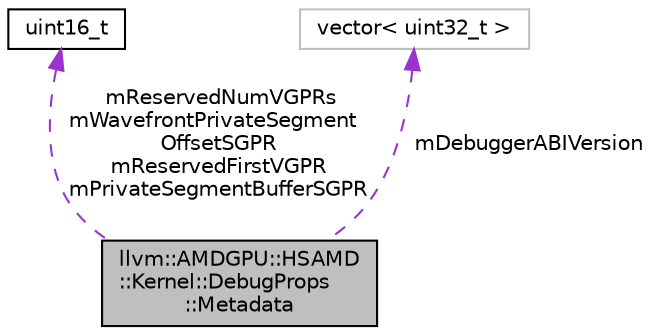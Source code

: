 digraph "llvm::AMDGPU::HSAMD::Kernel::DebugProps::Metadata"
{
 // LATEX_PDF_SIZE
  bgcolor="transparent";
  edge [fontname="Helvetica",fontsize="10",labelfontname="Helvetica",labelfontsize="10"];
  node [fontname="Helvetica",fontsize="10",shape=record];
  Node1 [label="llvm::AMDGPU::HSAMD\l::Kernel::DebugProps\l::Metadata",height=0.2,width=0.4,color="black", fillcolor="grey75", style="filled", fontcolor="black",tooltip="In-memory representation of kernel debug properties metadata."];
  Node2 -> Node1 [dir="back",color="darkorchid3",fontsize="10",style="dashed",label=" mReservedNumVGPRs\nmWavefrontPrivateSegment\lOffsetSGPR\nmReservedFirstVGPR\nmPrivateSegmentBufferSGPR" ,fontname="Helvetica"];
  Node2 [label="uint16_t",height=0.2,width=0.4,color="black",URL="$classuint16__t.html",tooltip=" "];
  Node3 -> Node1 [dir="back",color="darkorchid3",fontsize="10",style="dashed",label=" mDebuggerABIVersion" ,fontname="Helvetica"];
  Node3 [label="vector\< uint32_t \>",height=0.2,width=0.4,color="grey75",tooltip=" "];
}
